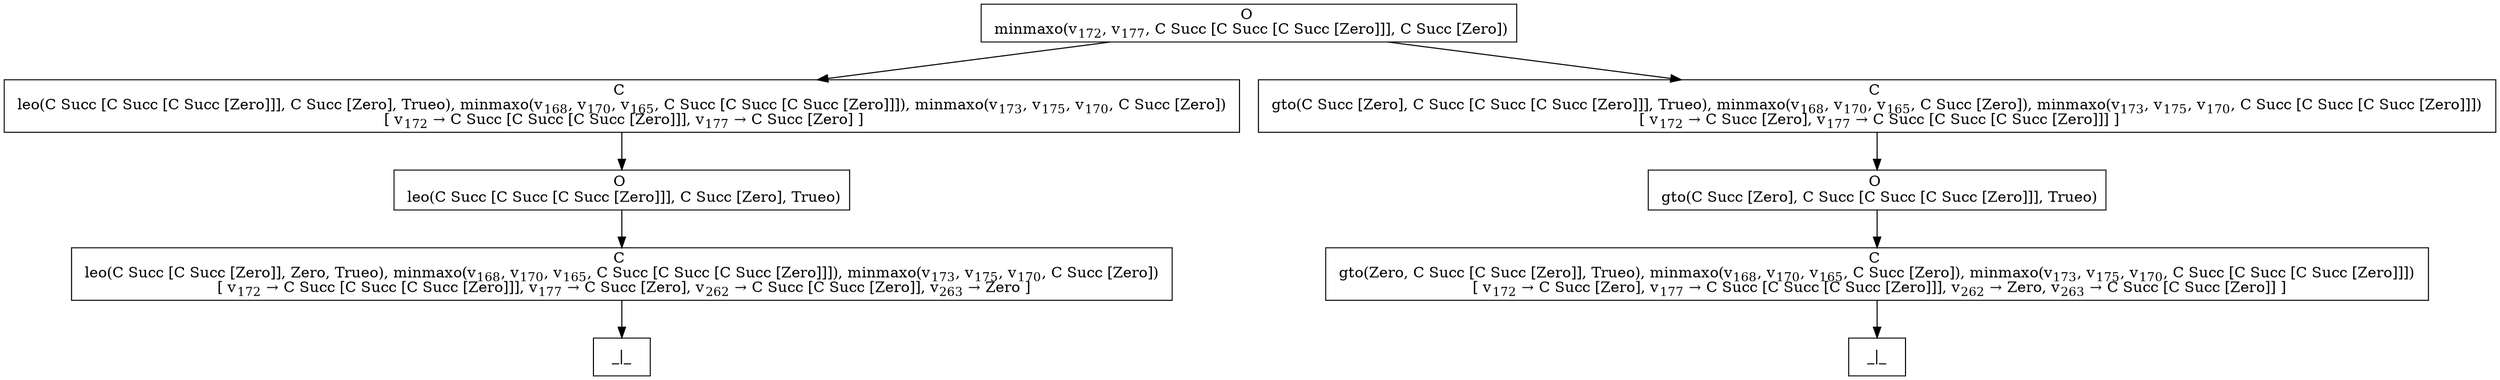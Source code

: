 digraph {
    graph [rankdir=TB
          ,bgcolor=transparent];
    node [shape=box
         ,fillcolor=white
         ,style=filled];
    0 [label=<O <BR/> minmaxo(v<SUB>172</SUB>, v<SUB>177</SUB>, C Succ [C Succ [C Succ [Zero]]], C Succ [Zero])>];
    1 [label=<C <BR/> leo(C Succ [C Succ [C Succ [Zero]]], C Succ [Zero], Trueo), minmaxo(v<SUB>168</SUB>, v<SUB>170</SUB>, v<SUB>165</SUB>, C Succ [C Succ [C Succ [Zero]]]), minmaxo(v<SUB>173</SUB>, v<SUB>175</SUB>, v<SUB>170</SUB>, C Succ [Zero]) <BR/>  [ v<SUB>172</SUB> &rarr; C Succ [C Succ [C Succ [Zero]]], v<SUB>177</SUB> &rarr; C Succ [Zero] ] >];
    2 [label=<C <BR/> gto(C Succ [Zero], C Succ [C Succ [C Succ [Zero]]], Trueo), minmaxo(v<SUB>168</SUB>, v<SUB>170</SUB>, v<SUB>165</SUB>, C Succ [Zero]), minmaxo(v<SUB>173</SUB>, v<SUB>175</SUB>, v<SUB>170</SUB>, C Succ [C Succ [C Succ [Zero]]]) <BR/>  [ v<SUB>172</SUB> &rarr; C Succ [Zero], v<SUB>177</SUB> &rarr; C Succ [C Succ [C Succ [Zero]]] ] >];
    3 [label=<O <BR/> leo(C Succ [C Succ [C Succ [Zero]]], C Succ [Zero], Trueo)>];
    4 [label=<C <BR/> leo(C Succ [C Succ [Zero]], Zero, Trueo), minmaxo(v<SUB>168</SUB>, v<SUB>170</SUB>, v<SUB>165</SUB>, C Succ [C Succ [C Succ [Zero]]]), minmaxo(v<SUB>173</SUB>, v<SUB>175</SUB>, v<SUB>170</SUB>, C Succ [Zero]) <BR/>  [ v<SUB>172</SUB> &rarr; C Succ [C Succ [C Succ [Zero]]], v<SUB>177</SUB> &rarr; C Succ [Zero], v<SUB>262</SUB> &rarr; C Succ [C Succ [Zero]], v<SUB>263</SUB> &rarr; Zero ] >];
    5 [label=<_|_>];
    6 [label=<O <BR/> gto(C Succ [Zero], C Succ [C Succ [C Succ [Zero]]], Trueo)>];
    7 [label=<C <BR/> gto(Zero, C Succ [C Succ [Zero]], Trueo), minmaxo(v<SUB>168</SUB>, v<SUB>170</SUB>, v<SUB>165</SUB>, C Succ [Zero]), minmaxo(v<SUB>173</SUB>, v<SUB>175</SUB>, v<SUB>170</SUB>, C Succ [C Succ [C Succ [Zero]]]) <BR/>  [ v<SUB>172</SUB> &rarr; C Succ [Zero], v<SUB>177</SUB> &rarr; C Succ [C Succ [C Succ [Zero]]], v<SUB>262</SUB> &rarr; Zero, v<SUB>263</SUB> &rarr; C Succ [C Succ [Zero]] ] >];
    8 [label=<_|_>];
    0 -> 1 [label=""];
    0 -> 2 [label=""];
    1 -> 3 [label=""];
    2 -> 6 [label=""];
    3 -> 4 [label=""];
    4 -> 5 [label=""];
    6 -> 7 [label=""];
    7 -> 8 [label=""];
}